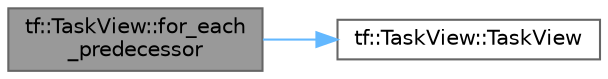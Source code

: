 digraph "tf::TaskView::for_each_predecessor"
{
 // LATEX_PDF_SIZE
  bgcolor="transparent";
  edge [fontname=Helvetica,fontsize=10,labelfontname=Helvetica,labelfontsize=10];
  node [fontname=Helvetica,fontsize=10,shape=box,height=0.2,width=0.4];
  rankdir="LR";
  Node1 [id="Node000001",label="tf::TaskView::for_each\l_predecessor",height=0.2,width=0.4,color="gray40", fillcolor="grey60", style="filled", fontcolor="black",tooltip="applies an visitor callable to each dependents of the task"];
  Node1 -> Node2 [id="edge1_Node000001_Node000002",color="steelblue1",style="solid",tooltip=" "];
  Node2 [id="Node000002",label="tf::TaskView::TaskView",height=0.2,width=0.4,color="grey40", fillcolor="white", style="filled",URL="$classtf_1_1_task_view.html#ad19afa391850d49513c4280439fc50ee",tooltip=" "];
}
